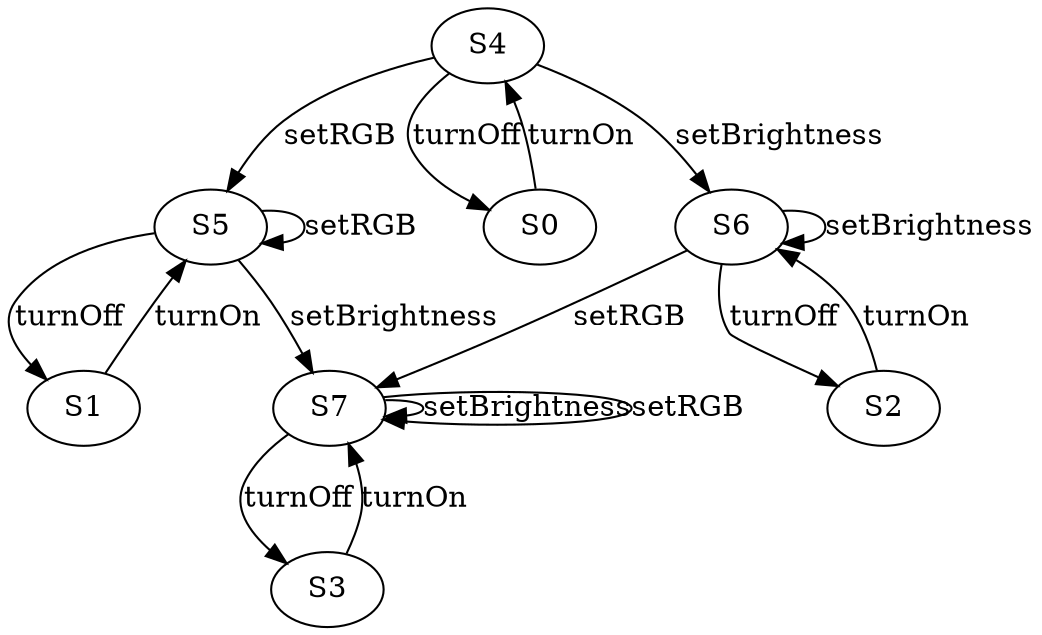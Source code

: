 digraph g {

	S5 -> S5 [label="setRGB"];
	S3 -> S7 [label="turnOn"];
	S4 -> S5 [label="setRGB"];
	S4 -> S0 [label="turnOff"];
	S1 -> S5 [label="turnOn"];
	S7 -> S7 [label="setBrightness"];
	S0 -> S4 [label="turnOn"];
	S6 -> S6 [label="setBrightness"];
	S5 -> S1 [label="turnOff"];
	S7 -> S3 [label="turnOff"];
	S4 -> S6 [label="setBrightness"];
	S6 -> S7 [label="setRGB"];
	S2 -> S6 [label="turnOn"];
	S7 -> S7 [label="setRGB"];
	S5 -> S7 [label="setBrightness"];
	S6 -> S2 [label="turnOff"];

}
